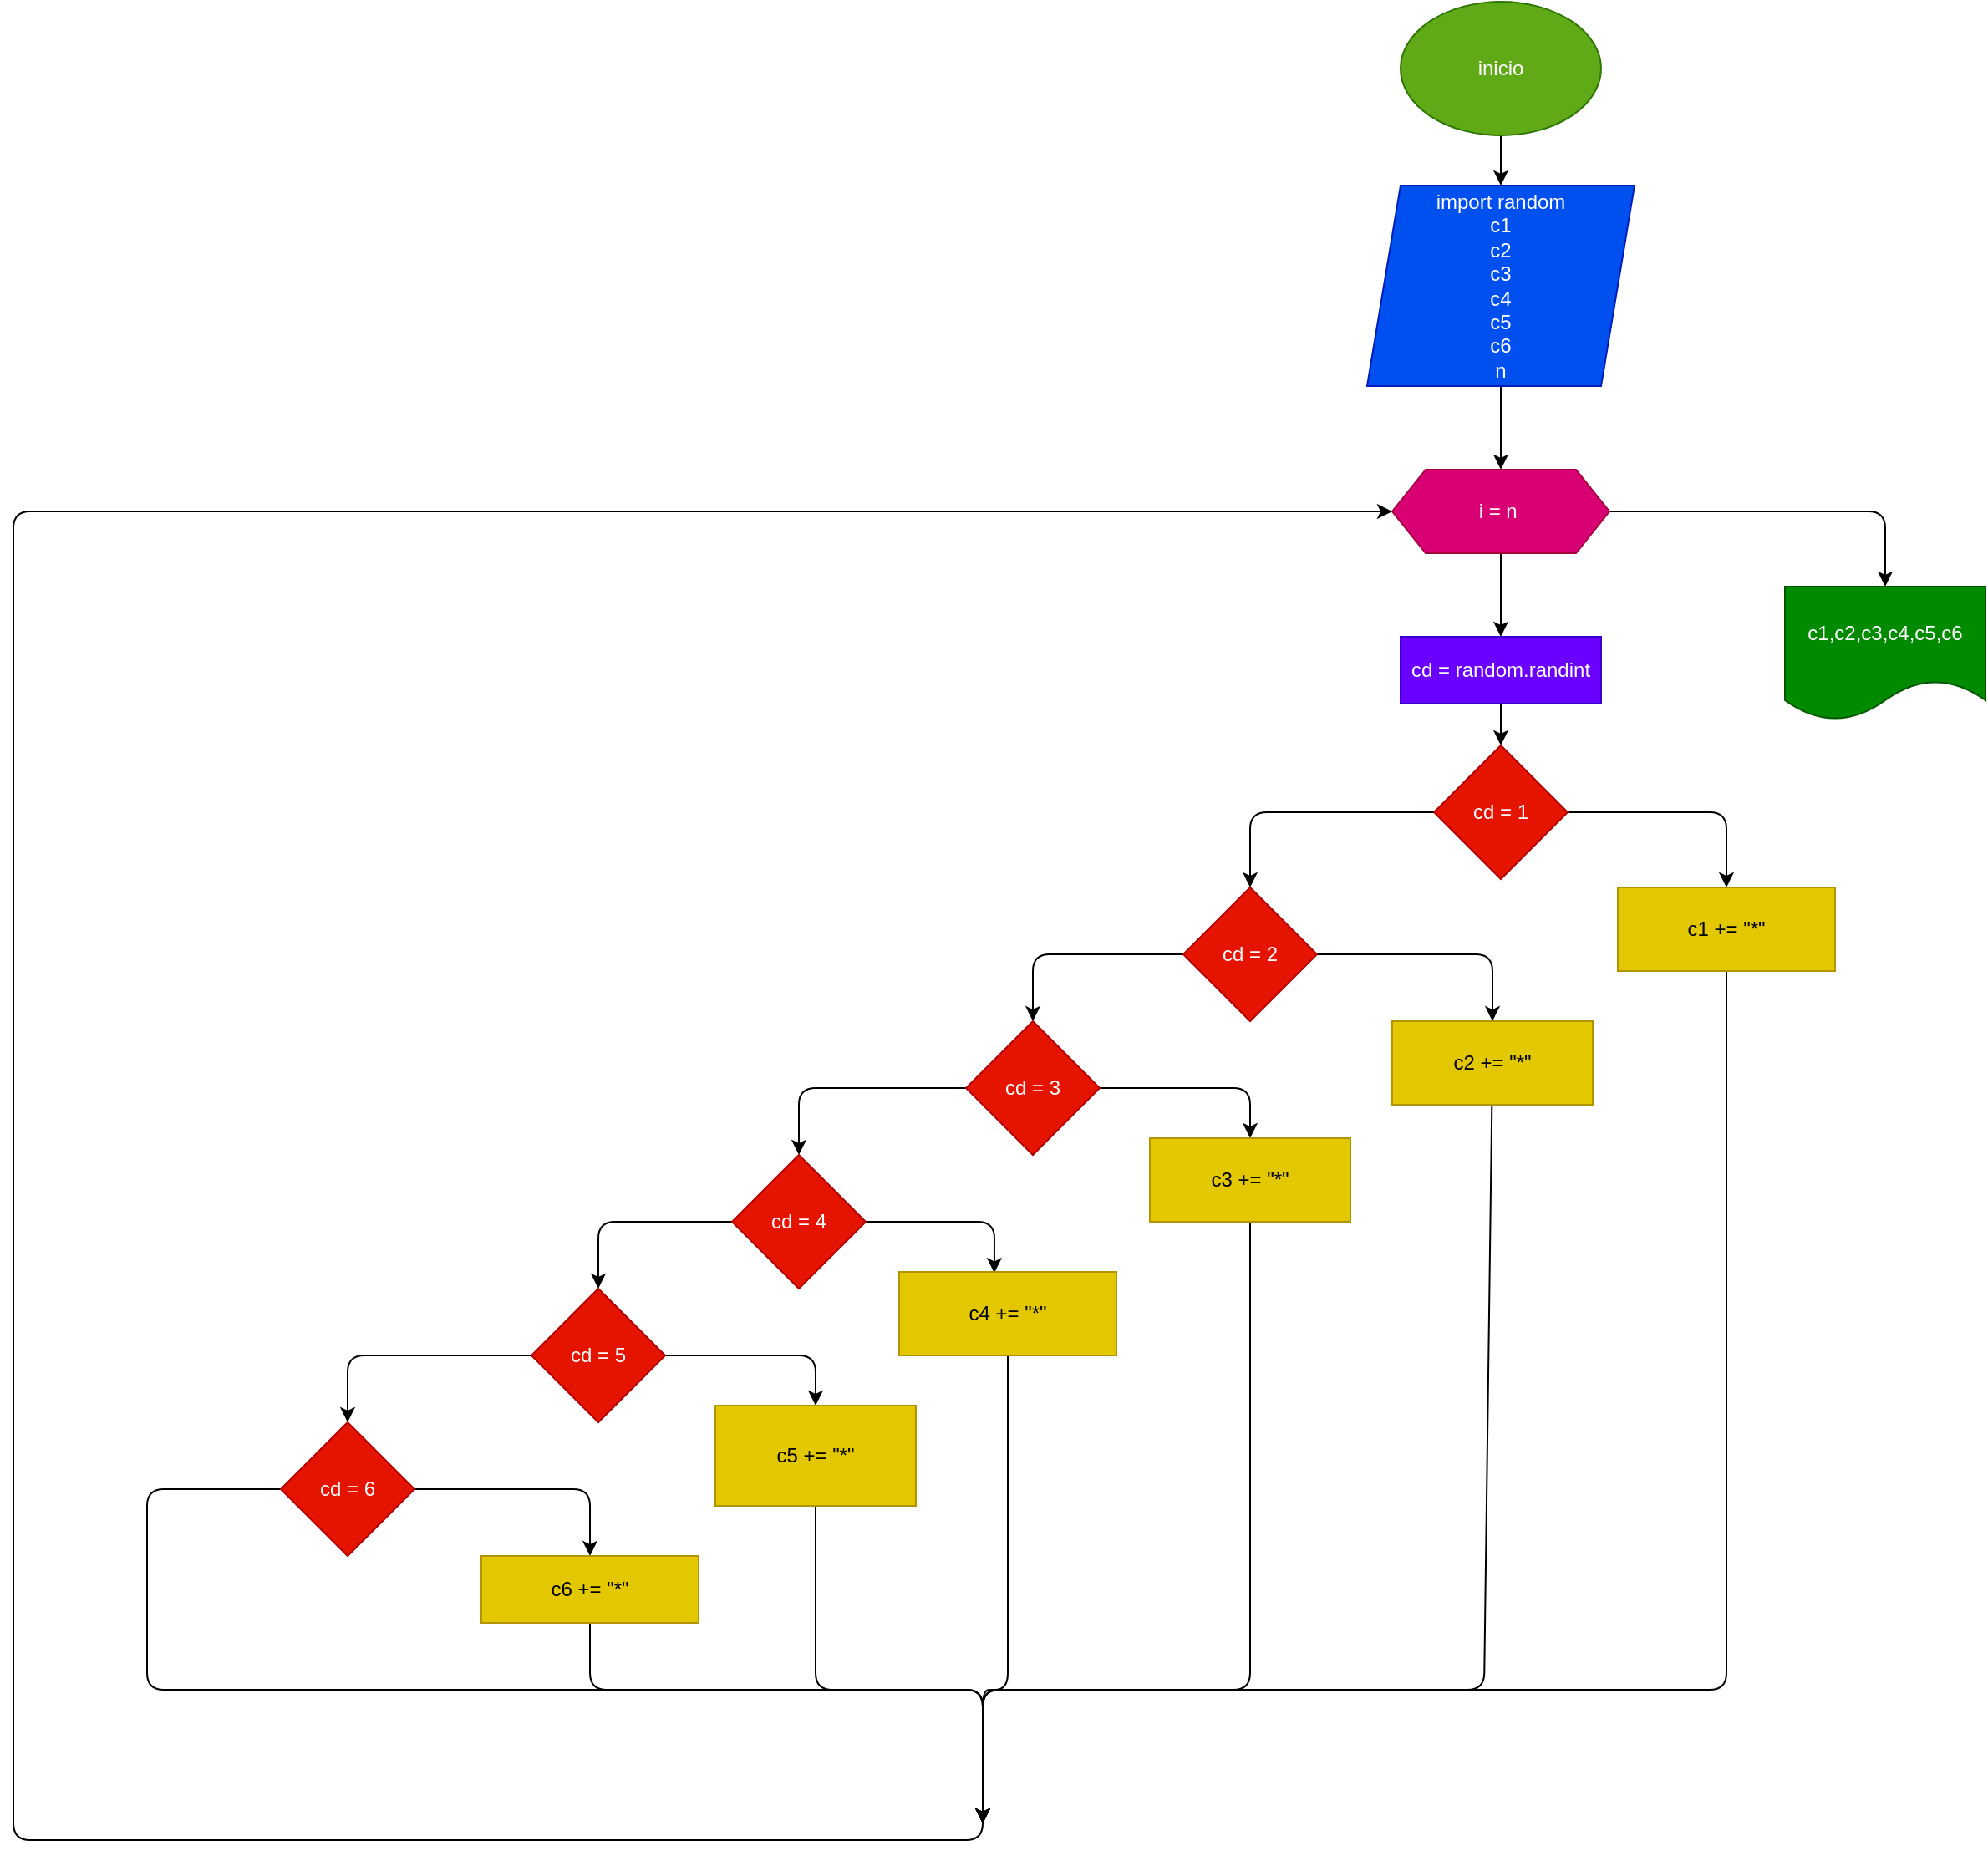 <mxfile>
    <diagram id="JcBHv5X6Lr0joSvERfoo" name="Página-1">
        <mxGraphModel dx="1650" dy="610" grid="1" gridSize="10" guides="1" tooltips="1" connect="1" arrows="1" fold="1" page="1" pageScale="1" pageWidth="827" pageHeight="1169" math="0" shadow="0">
            <root>
                <mxCell id="0"/>
                <mxCell id="1" parent="0"/>
                <mxCell id="4" value="" style="edgeStyle=none;html=1;" parent="1" source="2" target="3" edge="1">
                    <mxGeometry relative="1" as="geometry"/>
                </mxCell>
                <mxCell id="2" value="inicio" style="ellipse;whiteSpace=wrap;html=1;fillColor=#60a917;fontColor=#ffffff;strokeColor=#2D7600;" parent="1" vertex="1">
                    <mxGeometry x="240" y="60" width="120" height="80" as="geometry"/>
                </mxCell>
                <mxCell id="6" value="" style="edgeStyle=none;html=1;" parent="1" source="3" target="5" edge="1">
                    <mxGeometry relative="1" as="geometry"/>
                </mxCell>
                <mxCell id="3" value="import random&lt;br&gt;c1&lt;br&gt;c2&lt;br&gt;c3&lt;br&gt;c4&lt;br&gt;c5&lt;br&gt;c6&lt;br&gt;n" style="shape=parallelogram;perimeter=parallelogramPerimeter;whiteSpace=wrap;html=1;fixedSize=1;fillColor=#0050ef;fontColor=#ffffff;strokeColor=#001DBC;" parent="1" vertex="1">
                    <mxGeometry x="220" y="170" width="160" height="120" as="geometry"/>
                </mxCell>
                <mxCell id="8" value="" style="edgeStyle=none;html=1;entryX=0.5;entryY=0;entryDx=0;entryDy=0;" edge="1" parent="1" source="5" target="9">
                    <mxGeometry relative="1" as="geometry">
                        <mxPoint x="300" y="490" as="targetPoint"/>
                    </mxGeometry>
                </mxCell>
                <mxCell id="35" value="" style="edgeStyle=none;html=1;" edge="1" parent="1" source="5" target="34">
                    <mxGeometry relative="1" as="geometry">
                        <Array as="points">
                            <mxPoint x="530" y="365"/>
                        </Array>
                    </mxGeometry>
                </mxCell>
                <mxCell id="5" value="i = n&amp;nbsp;" style="shape=hexagon;perimeter=hexagonPerimeter2;whiteSpace=wrap;html=1;fixedSize=1;fillColor=#d80073;strokeColor=#A50040;fontColor=#ffffff;" parent="1" vertex="1">
                    <mxGeometry x="235" y="340" width="130" height="50" as="geometry"/>
                </mxCell>
                <mxCell id="11" value="" style="edgeStyle=none;html=1;" edge="1" parent="1" source="9" target="10">
                    <mxGeometry relative="1" as="geometry"/>
                </mxCell>
                <mxCell id="9" value="cd = random.randint" style="rounded=0;whiteSpace=wrap;html=1;fillColor=#6a00ff;fontColor=#ffffff;strokeColor=#3700CC;" vertex="1" parent="1">
                    <mxGeometry x="240" y="440" width="120" height="40" as="geometry"/>
                </mxCell>
                <mxCell id="13" value="" style="edgeStyle=none;html=1;exitX=1;exitY=0.5;exitDx=0;exitDy=0;entryX=0.5;entryY=0;entryDx=0;entryDy=0;" edge="1" parent="1" source="10" target="12">
                    <mxGeometry relative="1" as="geometry">
                        <Array as="points">
                            <mxPoint x="435" y="545"/>
                        </Array>
                    </mxGeometry>
                </mxCell>
                <mxCell id="15" value="" style="edgeStyle=none;html=1;exitX=0;exitY=0.5;exitDx=0;exitDy=0;entryX=0.5;entryY=0;entryDx=0;entryDy=0;" edge="1" parent="1" source="10" target="14">
                    <mxGeometry relative="1" as="geometry">
                        <Array as="points">
                            <mxPoint x="150" y="545"/>
                        </Array>
                    </mxGeometry>
                </mxCell>
                <mxCell id="10" value="cd = 1" style="rhombus;whiteSpace=wrap;html=1;rounded=0;fillColor=#e51400;fontColor=#ffffff;strokeColor=#B20000;" vertex="1" parent="1">
                    <mxGeometry x="260" y="505" width="80" height="80" as="geometry"/>
                </mxCell>
                <mxCell id="37" style="edgeStyle=none;html=1;" edge="1" parent="1" source="12">
                    <mxGeometry relative="1" as="geometry">
                        <mxPoint x="-10" y="1150" as="targetPoint"/>
                        <Array as="points">
                            <mxPoint x="435" y="1070"/>
                            <mxPoint x="-10" y="1070"/>
                        </Array>
                    </mxGeometry>
                </mxCell>
                <mxCell id="12" value="c1 += &quot;*&quot;" style="whiteSpace=wrap;html=1;rounded=0;fillColor=#e3c800;fontColor=#000000;strokeColor=#B09500;" vertex="1" parent="1">
                    <mxGeometry x="370" y="590" width="130" height="50" as="geometry"/>
                </mxCell>
                <mxCell id="17" value="" style="edgeStyle=none;html=1;exitX=1;exitY=0.5;exitDx=0;exitDy=0;entryX=0.5;entryY=0;entryDx=0;entryDy=0;" edge="1" parent="1" source="14" target="16">
                    <mxGeometry relative="1" as="geometry">
                        <mxPoint x="200" y="640" as="sourcePoint"/>
                        <Array as="points">
                            <mxPoint x="295" y="630"/>
                        </Array>
                    </mxGeometry>
                </mxCell>
                <mxCell id="19" value="" style="edgeStyle=none;html=1;exitX=0;exitY=0.5;exitDx=0;exitDy=0;entryX=0.5;entryY=0;entryDx=0;entryDy=0;" edge="1" parent="1" source="14" target="18">
                    <mxGeometry relative="1" as="geometry">
                        <Array as="points">
                            <mxPoint x="20" y="630"/>
                        </Array>
                    </mxGeometry>
                </mxCell>
                <mxCell id="14" value="cd = 2" style="rhombus;whiteSpace=wrap;html=1;rounded=0;fillColor=#e51400;fontColor=#ffffff;strokeColor=#B20000;" vertex="1" parent="1">
                    <mxGeometry x="110" y="590" width="80" height="80" as="geometry"/>
                </mxCell>
                <mxCell id="38" style="edgeStyle=none;html=1;" edge="1" parent="1" source="16">
                    <mxGeometry relative="1" as="geometry">
                        <mxPoint x="-10" y="1150" as="targetPoint"/>
                        <Array as="points">
                            <mxPoint x="290" y="1070"/>
                            <mxPoint x="-10" y="1070"/>
                        </Array>
                    </mxGeometry>
                </mxCell>
                <mxCell id="16" value="c2 += &quot;*&quot;" style="whiteSpace=wrap;html=1;rounded=0;fillColor=#e3c800;fontColor=#000000;strokeColor=#B09500;" vertex="1" parent="1">
                    <mxGeometry x="235" y="670" width="120" height="50" as="geometry"/>
                </mxCell>
                <mxCell id="21" value="" style="edgeStyle=none;html=1;exitX=1;exitY=0.5;exitDx=0;exitDy=0;entryX=0.5;entryY=0;entryDx=0;entryDy=0;" edge="1" parent="1" source="18" target="20">
                    <mxGeometry relative="1" as="geometry">
                        <Array as="points">
                            <mxPoint x="150" y="710"/>
                        </Array>
                    </mxGeometry>
                </mxCell>
                <mxCell id="23" value="" style="edgeStyle=none;html=1;exitX=0;exitY=0.5;exitDx=0;exitDy=0;entryX=0.5;entryY=0;entryDx=0;entryDy=0;" edge="1" parent="1" source="18" target="22">
                    <mxGeometry relative="1" as="geometry">
                        <Array as="points">
                            <mxPoint x="-120" y="710"/>
                        </Array>
                    </mxGeometry>
                </mxCell>
                <mxCell id="18" value="cd = 3" style="rhombus;whiteSpace=wrap;html=1;rounded=0;fillColor=#e51400;fontColor=#ffffff;strokeColor=#B20000;" vertex="1" parent="1">
                    <mxGeometry x="-20" y="670" width="80" height="80" as="geometry"/>
                </mxCell>
                <mxCell id="39" style="edgeStyle=none;html=1;" edge="1" parent="1" source="20">
                    <mxGeometry relative="1" as="geometry">
                        <mxPoint x="-10" y="1150" as="targetPoint"/>
                        <Array as="points">
                            <mxPoint x="150" y="1070"/>
                            <mxPoint x="-10" y="1070"/>
                            <mxPoint x="-10" y="1110"/>
                        </Array>
                    </mxGeometry>
                </mxCell>
                <mxCell id="20" value="c3 += &quot;*&quot;" style="rounded=0;whiteSpace=wrap;html=1;fillColor=#e3c800;fontColor=#000000;strokeColor=#B09500;" vertex="1" parent="1">
                    <mxGeometry x="90" y="740" width="120" height="50" as="geometry"/>
                </mxCell>
                <mxCell id="25" value="" style="edgeStyle=none;html=1;exitX=1;exitY=0.5;exitDx=0;exitDy=0;entryX=0.438;entryY=0.013;entryDx=0;entryDy=0;entryPerimeter=0;" edge="1" parent="1" source="22" target="24">
                    <mxGeometry relative="1" as="geometry">
                        <Array as="points">
                            <mxPoint x="-3" y="790"/>
                        </Array>
                    </mxGeometry>
                </mxCell>
                <mxCell id="27" value="" style="edgeStyle=none;html=1;exitX=0;exitY=0.5;exitDx=0;exitDy=0;" edge="1" parent="1" source="22" target="26">
                    <mxGeometry relative="1" as="geometry">
                        <Array as="points">
                            <mxPoint x="-240" y="790"/>
                        </Array>
                    </mxGeometry>
                </mxCell>
                <mxCell id="22" value="cd = 4" style="rhombus;whiteSpace=wrap;html=1;rounded=0;fillColor=#e51400;fontColor=#ffffff;strokeColor=#B20000;" vertex="1" parent="1">
                    <mxGeometry x="-160" y="750" width="80" height="80" as="geometry"/>
                </mxCell>
                <mxCell id="40" style="edgeStyle=none;html=1;" edge="1" parent="1" source="24">
                    <mxGeometry relative="1" as="geometry">
                        <mxPoint x="-10" y="1150" as="targetPoint"/>
                        <Array as="points">
                            <mxPoint x="5" y="1070"/>
                            <mxPoint x="-10" y="1070"/>
                        </Array>
                    </mxGeometry>
                </mxCell>
                <mxCell id="24" value="c4 += &quot;*&quot;" style="whiteSpace=wrap;html=1;rounded=0;fillColor=#e3c800;fontColor=#000000;strokeColor=#B09500;" vertex="1" parent="1">
                    <mxGeometry x="-60" y="820" width="130" height="50" as="geometry"/>
                </mxCell>
                <mxCell id="29" value="" style="edgeStyle=none;html=1;exitX=0;exitY=0.5;exitDx=0;exitDy=0;" edge="1" parent="1" source="26" target="28">
                    <mxGeometry relative="1" as="geometry">
                        <Array as="points">
                            <mxPoint x="-390" y="870"/>
                        </Array>
                    </mxGeometry>
                </mxCell>
                <mxCell id="31" value="" style="edgeStyle=none;html=1;" edge="1" parent="1" source="26" target="30">
                    <mxGeometry relative="1" as="geometry">
                        <Array as="points">
                            <mxPoint x="-110" y="870"/>
                        </Array>
                    </mxGeometry>
                </mxCell>
                <mxCell id="26" value="cd = 5" style="rhombus;whiteSpace=wrap;html=1;rounded=0;fillColor=#e51400;fontColor=#ffffff;strokeColor=#B20000;" vertex="1" parent="1">
                    <mxGeometry x="-280" y="830" width="80" height="80" as="geometry"/>
                </mxCell>
                <mxCell id="33" value="" style="edgeStyle=none;html=1;" edge="1" parent="1" source="28" target="32">
                    <mxGeometry relative="1" as="geometry">
                        <Array as="points">
                            <mxPoint x="-245" y="950"/>
                        </Array>
                    </mxGeometry>
                </mxCell>
                <mxCell id="43" style="edgeStyle=none;html=1;exitX=0;exitY=0.5;exitDx=0;exitDy=0;" edge="1" parent="1" source="28">
                    <mxGeometry relative="1" as="geometry">
                        <mxPoint x="-10" y="1150" as="targetPoint"/>
                        <Array as="points">
                            <mxPoint x="-510" y="950"/>
                            <mxPoint x="-510" y="1070"/>
                            <mxPoint x="-200" y="1070"/>
                            <mxPoint x="-10" y="1070"/>
                        </Array>
                    </mxGeometry>
                </mxCell>
                <mxCell id="28" value="cd = 6" style="rhombus;whiteSpace=wrap;html=1;rounded=0;fillColor=#e51400;fontColor=#ffffff;strokeColor=#B20000;" vertex="1" parent="1">
                    <mxGeometry x="-430" y="910" width="80" height="80" as="geometry"/>
                </mxCell>
                <mxCell id="41" style="edgeStyle=none;html=1;" edge="1" parent="1" source="30">
                    <mxGeometry relative="1" as="geometry">
                        <mxPoint x="-10" y="1150" as="targetPoint"/>
                        <Array as="points">
                            <mxPoint x="-110" y="1070"/>
                            <mxPoint x="-10" y="1070"/>
                        </Array>
                    </mxGeometry>
                </mxCell>
                <mxCell id="30" value="c5 += &quot;*&quot;" style="whiteSpace=wrap;html=1;rounded=0;fillColor=#e3c800;fontColor=#000000;strokeColor=#B09500;" vertex="1" parent="1">
                    <mxGeometry x="-170" y="900" width="120" height="60" as="geometry"/>
                </mxCell>
                <mxCell id="42" style="edgeStyle=none;html=1;" edge="1" parent="1" source="32">
                    <mxGeometry relative="1" as="geometry">
                        <mxPoint x="-10" y="1150" as="targetPoint"/>
                        <Array as="points">
                            <mxPoint x="-245" y="1070"/>
                            <mxPoint x="-10" y="1070"/>
                        </Array>
                    </mxGeometry>
                </mxCell>
                <mxCell id="32" value="c6 += &quot;*&quot;" style="whiteSpace=wrap;html=1;rounded=0;fillColor=#e3c800;fontColor=#000000;strokeColor=#B09500;" vertex="1" parent="1">
                    <mxGeometry x="-310" y="990" width="130" height="40" as="geometry"/>
                </mxCell>
                <mxCell id="34" value="c1,c2,c3,c4,c5,c6" style="shape=document;whiteSpace=wrap;html=1;boundedLbl=1;fillColor=#008a00;strokeColor=#005700;fontColor=#ffffff;" vertex="1" parent="1">
                    <mxGeometry x="470" y="410" width="120" height="80" as="geometry"/>
                </mxCell>
                <mxCell id="45" value="" style="endArrow=classic;html=1;entryX=0;entryY=0.5;entryDx=0;entryDy=0;" edge="1" parent="1" target="5">
                    <mxGeometry width="50" height="50" relative="1" as="geometry">
                        <mxPoint x="-10" y="1090" as="sourcePoint"/>
                        <mxPoint x="-60" y="480" as="targetPoint"/>
                        <Array as="points">
                            <mxPoint x="-10" y="1160"/>
                            <mxPoint x="-590" y="1160"/>
                            <mxPoint x="-590" y="365"/>
                        </Array>
                    </mxGeometry>
                </mxCell>
            </root>
        </mxGraphModel>
    </diagram>
</mxfile>